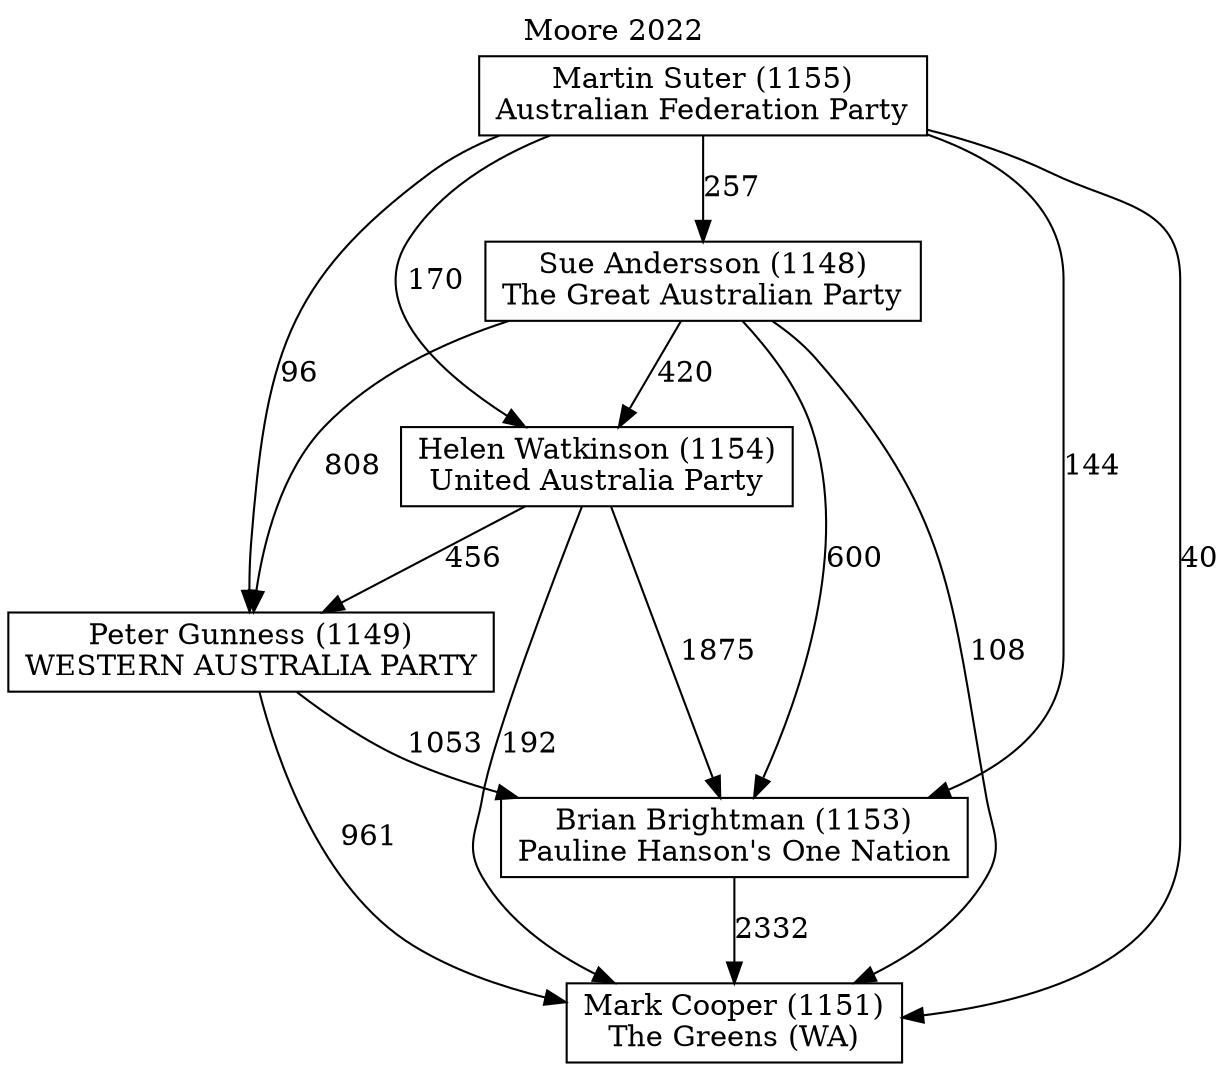// House preference flow
digraph "Mark Cooper (1151)_Moore_2022" {
	graph [label="Moore 2022" labelloc=t mclimit=10]
	node [shape=box]
	"Brian Brightman (1153)" [label="Brian Brightman (1153)
Pauline Hanson's One Nation"]
	"Helen Watkinson (1154)" [label="Helen Watkinson (1154)
United Australia Party"]
	"Martin Suter (1155)" [label="Martin Suter (1155)
Australian Federation Party"]
	"Peter Gunness (1149)" [label="Peter Gunness (1149)
WESTERN AUSTRALIA PARTY"]
	"Sue Andersson (1148)" [label="Sue Andersson (1148)
The Great Australian Party"]
	"Mark Cooper (1151)" [label="Mark Cooper (1151)
The Greens (WA)"]
	"Helen Watkinson (1154)" -> "Peter Gunness (1149)" [label=456]
	"Martin Suter (1155)" -> "Sue Andersson (1148)" [label=257]
	"Peter Gunness (1149)" -> "Brian Brightman (1153)" [label=1053]
	"Sue Andersson (1148)" -> "Peter Gunness (1149)" [label=808]
	"Sue Andersson (1148)" -> "Helen Watkinson (1154)" [label=420]
	"Martin Suter (1155)" -> "Brian Brightman (1153)" [label=144]
	"Martin Suter (1155)" -> "Helen Watkinson (1154)" [label=170]
	"Martin Suter (1155)" -> "Mark Cooper (1151)" [label=40]
	"Peter Gunness (1149)" -> "Mark Cooper (1151)" [label=961]
	"Sue Andersson (1148)" -> "Brian Brightman (1153)" [label=600]
	"Helen Watkinson (1154)" -> "Mark Cooper (1151)" [label=192]
	"Brian Brightman (1153)" -> "Mark Cooper (1151)" [label=2332]
	"Helen Watkinson (1154)" -> "Brian Brightman (1153)" [label=1875]
	"Martin Suter (1155)" -> "Peter Gunness (1149)" [label=96]
	"Sue Andersson (1148)" -> "Mark Cooper (1151)" [label=108]
}
